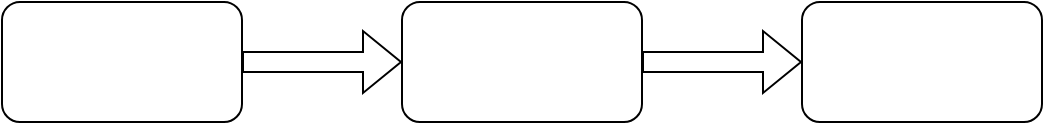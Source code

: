 <mxfile version="17.2.6" type="github">
  <diagram id="07c9RrS9SVd9Lm5BTsj2" name="第 1 页">
    <mxGraphModel dx="990" dy="539" grid="1" gridSize="10" guides="1" tooltips="1" connect="1" arrows="1" fold="1" page="1" pageScale="1" pageWidth="827" pageHeight="1169" math="0" shadow="0">
      <root>
        <mxCell id="0" />
        <mxCell id="1" parent="0" />
        <mxCell id="NTy9AXHpRJVvZ0lb5smv-11" value="" style="edgeStyle=orthogonalEdgeStyle;shape=flexArrow;rounded=0;orthogonalLoop=1;jettySize=auto;html=1;" edge="1" parent="1" source="NTy9AXHpRJVvZ0lb5smv-9" target="NTy9AXHpRJVvZ0lb5smv-10">
          <mxGeometry relative="1" as="geometry" />
        </mxCell>
        <mxCell id="NTy9AXHpRJVvZ0lb5smv-9" value="" style="rounded=1;whiteSpace=wrap;html=1;" vertex="1" parent="1">
          <mxGeometry x="110" y="170" width="120" height="60" as="geometry" />
        </mxCell>
        <mxCell id="NTy9AXHpRJVvZ0lb5smv-13" value="" style="edgeStyle=orthogonalEdgeStyle;shape=flexArrow;rounded=0;orthogonalLoop=1;jettySize=auto;html=1;" edge="1" parent="1" source="NTy9AXHpRJVvZ0lb5smv-10" target="NTy9AXHpRJVvZ0lb5smv-12">
          <mxGeometry relative="1" as="geometry" />
        </mxCell>
        <mxCell id="NTy9AXHpRJVvZ0lb5smv-10" value="" style="whiteSpace=wrap;html=1;rounded=1;" vertex="1" parent="1">
          <mxGeometry x="310" y="170" width="120" height="60" as="geometry" />
        </mxCell>
        <mxCell id="NTy9AXHpRJVvZ0lb5smv-12" value="" style="whiteSpace=wrap;html=1;rounded=1;" vertex="1" parent="1">
          <mxGeometry x="510" y="170" width="120" height="60" as="geometry" />
        </mxCell>
      </root>
    </mxGraphModel>
  </diagram>
</mxfile>
